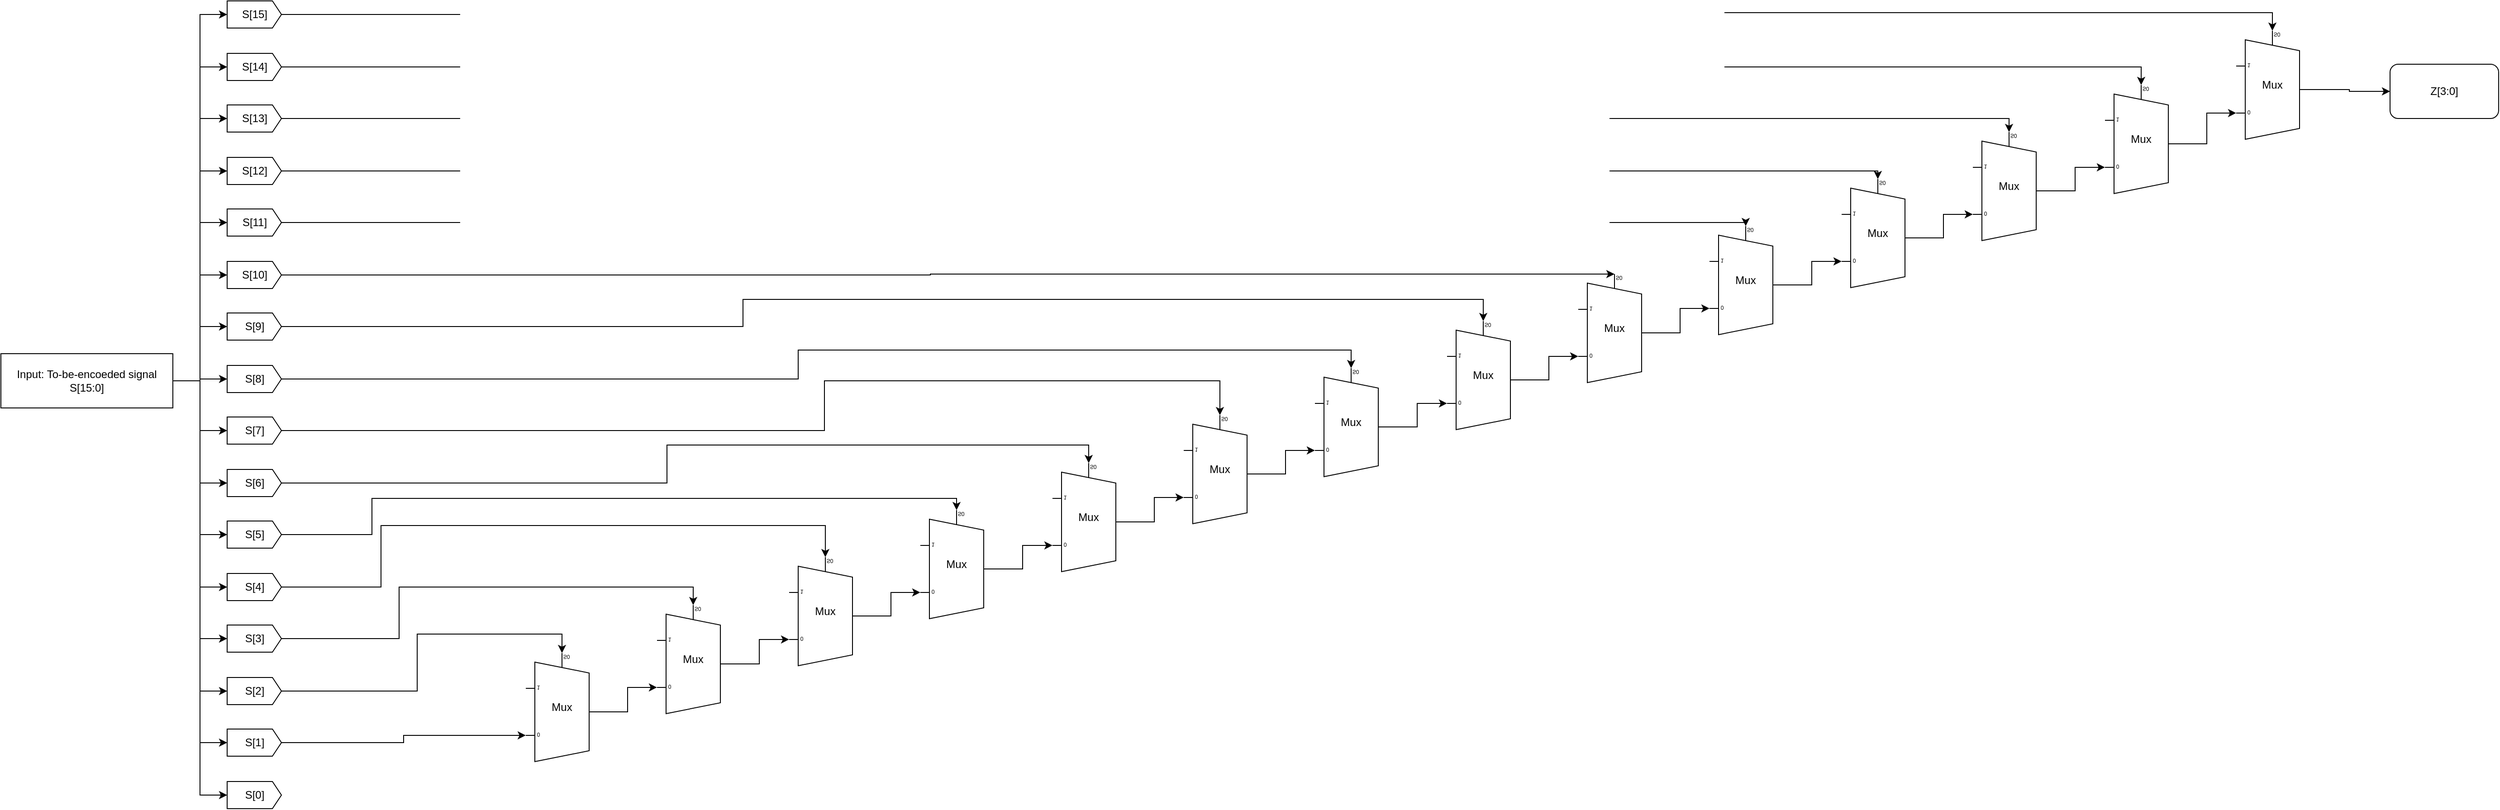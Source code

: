 <mxfile version="21.2.1" type="device">
  <diagram name="第 1 页" id="rJwtvNQE6iMF8aAIOu9q">
    <mxGraphModel dx="2412" dy="1614" grid="1" gridSize="10" guides="1" tooltips="1" connect="1" arrows="1" fold="1" page="1" pageScale="1" pageWidth="3300" pageHeight="2339" math="0" shadow="0">
      <root>
        <mxCell id="0" />
        <mxCell id="1" parent="0" />
        <mxCell id="gHFgi6DUg5RWtwFcLHI8-47" style="edgeStyle=orthogonalEdgeStyle;rounded=0;orthogonalLoop=1;jettySize=auto;html=1;exitX=1;exitY=0.5;exitDx=0;exitDy=-5;exitPerimeter=0;" edge="1" parent="1" source="FXC5fNaygE3iJHcJ0aOk-2" target="gHFgi6DUg5RWtwFcLHI8-46">
          <mxGeometry relative="1" as="geometry" />
        </mxCell>
        <mxCell id="FXC5fNaygE3iJHcJ0aOk-2" value="Mux" style="shadow=0;dashed=0;align=center;html=1;strokeWidth=1;shape=mxgraph.electrical.abstract.mux2;whiteSpace=wrap;flipV=1;flipH=0;rounded=0;" parent="1" vertex="1">
          <mxGeometry x="2570" y="83" width="80" height="120" as="geometry" />
        </mxCell>
        <mxCell id="FXC5fNaygE3iJHcJ0aOk-5" style="edgeStyle=orthogonalEdgeStyle;rounded=0;orthogonalLoop=1;jettySize=auto;html=1;exitX=1;exitY=0.5;exitDx=0;exitDy=0;entryX=0;entryY=0.5;entryDx=0;entryDy=0;entryPerimeter=0;" parent="1" source="FXC5fNaygE3iJHcJ0aOk-3" target="FXC5fNaygE3iJHcJ0aOk-4" edge="1">
          <mxGeometry relative="1" as="geometry" />
        </mxCell>
        <mxCell id="FXC5fNaygE3iJHcJ0aOk-29" style="edgeStyle=orthogonalEdgeStyle;rounded=0;orthogonalLoop=1;jettySize=auto;html=1;exitX=1;exitY=0.5;exitDx=0;exitDy=0;entryX=0;entryY=0.5;entryDx=0;entryDy=0;entryPerimeter=0;" parent="1" source="FXC5fNaygE3iJHcJ0aOk-3" target="FXC5fNaygE3iJHcJ0aOk-10" edge="1">
          <mxGeometry relative="1" as="geometry" />
        </mxCell>
        <mxCell id="FXC5fNaygE3iJHcJ0aOk-30" style="edgeStyle=orthogonalEdgeStyle;rounded=0;orthogonalLoop=1;jettySize=auto;html=1;exitX=1;exitY=0.5;exitDx=0;exitDy=0;entryX=0;entryY=0.5;entryDx=0;entryDy=0;entryPerimeter=0;" parent="1" source="FXC5fNaygE3iJHcJ0aOk-3" target="FXC5fNaygE3iJHcJ0aOk-11" edge="1">
          <mxGeometry relative="1" as="geometry" />
        </mxCell>
        <mxCell id="FXC5fNaygE3iJHcJ0aOk-31" style="edgeStyle=orthogonalEdgeStyle;rounded=0;orthogonalLoop=1;jettySize=auto;html=1;exitX=1;exitY=0.5;exitDx=0;exitDy=0;entryX=0;entryY=0.5;entryDx=0;entryDy=0;entryPerimeter=0;" parent="1" source="FXC5fNaygE3iJHcJ0aOk-3" target="FXC5fNaygE3iJHcJ0aOk-12" edge="1">
          <mxGeometry relative="1" as="geometry" />
        </mxCell>
        <mxCell id="FXC5fNaygE3iJHcJ0aOk-32" style="edgeStyle=orthogonalEdgeStyle;rounded=0;orthogonalLoop=1;jettySize=auto;html=1;exitX=1;exitY=0.5;exitDx=0;exitDy=0;entryX=0;entryY=0.5;entryDx=0;entryDy=0;entryPerimeter=0;" parent="1" source="FXC5fNaygE3iJHcJ0aOk-3" target="FXC5fNaygE3iJHcJ0aOk-13" edge="1">
          <mxGeometry relative="1" as="geometry" />
        </mxCell>
        <mxCell id="FXC5fNaygE3iJHcJ0aOk-33" style="edgeStyle=orthogonalEdgeStyle;rounded=0;orthogonalLoop=1;jettySize=auto;html=1;exitX=1;exitY=0.5;exitDx=0;exitDy=0;entryX=0;entryY=0.5;entryDx=0;entryDy=0;entryPerimeter=0;" parent="1" source="FXC5fNaygE3iJHcJ0aOk-3" target="FXC5fNaygE3iJHcJ0aOk-14" edge="1">
          <mxGeometry relative="1" as="geometry" />
        </mxCell>
        <mxCell id="FXC5fNaygE3iJHcJ0aOk-34" style="edgeStyle=orthogonalEdgeStyle;rounded=0;orthogonalLoop=1;jettySize=auto;html=1;exitX=1;exitY=0.5;exitDx=0;exitDy=0;entryX=0;entryY=0.5;entryDx=0;entryDy=0;entryPerimeter=0;" parent="1" source="FXC5fNaygE3iJHcJ0aOk-3" target="FXC5fNaygE3iJHcJ0aOk-15" edge="1">
          <mxGeometry relative="1" as="geometry" />
        </mxCell>
        <mxCell id="FXC5fNaygE3iJHcJ0aOk-35" style="edgeStyle=orthogonalEdgeStyle;rounded=0;orthogonalLoop=1;jettySize=auto;html=1;exitX=1;exitY=0.5;exitDx=0;exitDy=0;entryX=0;entryY=0.5;entryDx=0;entryDy=0;entryPerimeter=0;" parent="1" source="FXC5fNaygE3iJHcJ0aOk-3" target="FXC5fNaygE3iJHcJ0aOk-9" edge="1">
          <mxGeometry relative="1" as="geometry" />
        </mxCell>
        <mxCell id="FXC5fNaygE3iJHcJ0aOk-36" style="edgeStyle=orthogonalEdgeStyle;rounded=0;orthogonalLoop=1;jettySize=auto;html=1;exitX=1;exitY=0.5;exitDx=0;exitDy=0;entryX=0;entryY=0.5;entryDx=0;entryDy=0;entryPerimeter=0;" parent="1" source="FXC5fNaygE3iJHcJ0aOk-3" target="FXC5fNaygE3iJHcJ0aOk-8" edge="1">
          <mxGeometry relative="1" as="geometry" />
        </mxCell>
        <mxCell id="FXC5fNaygE3iJHcJ0aOk-37" style="edgeStyle=orthogonalEdgeStyle;rounded=0;orthogonalLoop=1;jettySize=auto;html=1;exitX=1;exitY=0.5;exitDx=0;exitDy=0;entryX=0;entryY=0.5;entryDx=0;entryDy=0;entryPerimeter=0;" parent="1" source="FXC5fNaygE3iJHcJ0aOk-3" target="FXC5fNaygE3iJHcJ0aOk-7" edge="1">
          <mxGeometry relative="1" as="geometry" />
        </mxCell>
        <mxCell id="FXC5fNaygE3iJHcJ0aOk-38" style="edgeStyle=orthogonalEdgeStyle;rounded=0;orthogonalLoop=1;jettySize=auto;html=1;exitX=1;exitY=0.5;exitDx=0;exitDy=0;entryX=0;entryY=0.5;entryDx=0;entryDy=0;entryPerimeter=0;" parent="1" source="FXC5fNaygE3iJHcJ0aOk-3" target="FXC5fNaygE3iJHcJ0aOk-6" edge="1">
          <mxGeometry relative="1" as="geometry" />
        </mxCell>
        <mxCell id="FXC5fNaygE3iJHcJ0aOk-39" style="edgeStyle=orthogonalEdgeStyle;rounded=0;orthogonalLoop=1;jettySize=auto;html=1;exitX=1;exitY=0.5;exitDx=0;exitDy=0;entryX=0;entryY=0.5;entryDx=0;entryDy=0;entryPerimeter=0;" parent="1" source="FXC5fNaygE3iJHcJ0aOk-3" target="FXC5fNaygE3iJHcJ0aOk-21" edge="1">
          <mxGeometry relative="1" as="geometry" />
        </mxCell>
        <mxCell id="FXC5fNaygE3iJHcJ0aOk-40" style="edgeStyle=orthogonalEdgeStyle;rounded=0;orthogonalLoop=1;jettySize=auto;html=1;exitX=1;exitY=0.5;exitDx=0;exitDy=0;entryX=0;entryY=0.5;entryDx=0;entryDy=0;entryPerimeter=0;" parent="1" source="FXC5fNaygE3iJHcJ0aOk-3" target="FXC5fNaygE3iJHcJ0aOk-20" edge="1">
          <mxGeometry relative="1" as="geometry" />
        </mxCell>
        <mxCell id="FXC5fNaygE3iJHcJ0aOk-41" style="edgeStyle=orthogonalEdgeStyle;rounded=0;orthogonalLoop=1;jettySize=auto;html=1;exitX=1;exitY=0.5;exitDx=0;exitDy=0;entryX=0;entryY=0.5;entryDx=0;entryDy=0;entryPerimeter=0;" parent="1" source="FXC5fNaygE3iJHcJ0aOk-3" target="FXC5fNaygE3iJHcJ0aOk-19" edge="1">
          <mxGeometry relative="1" as="geometry" />
        </mxCell>
        <mxCell id="FXC5fNaygE3iJHcJ0aOk-42" style="edgeStyle=orthogonalEdgeStyle;rounded=0;orthogonalLoop=1;jettySize=auto;html=1;exitX=1;exitY=0.5;exitDx=0;exitDy=0;entryX=0;entryY=0.5;entryDx=0;entryDy=0;entryPerimeter=0;" parent="1" source="FXC5fNaygE3iJHcJ0aOk-3" target="FXC5fNaygE3iJHcJ0aOk-18" edge="1">
          <mxGeometry relative="1" as="geometry" />
        </mxCell>
        <mxCell id="FXC5fNaygE3iJHcJ0aOk-43" style="edgeStyle=orthogonalEdgeStyle;rounded=0;orthogonalLoop=1;jettySize=auto;html=1;exitX=1;exitY=0.5;exitDx=0;exitDy=0;entryX=0;entryY=0.5;entryDx=0;entryDy=0;entryPerimeter=0;" parent="1" source="FXC5fNaygE3iJHcJ0aOk-3" target="FXC5fNaygE3iJHcJ0aOk-25" edge="1">
          <mxGeometry relative="1" as="geometry" />
        </mxCell>
        <mxCell id="FXC5fNaygE3iJHcJ0aOk-3" value="Input: To-be-encoeded signal&lt;br&gt;S[15:0]" style="rounded=0;whiteSpace=wrap;html=1;" parent="1" vertex="1">
          <mxGeometry x="100" y="440" width="190" height="60" as="geometry" />
        </mxCell>
        <mxCell id="FXC5fNaygE3iJHcJ0aOk-57" style="edgeStyle=orthogonalEdgeStyle;rounded=0;orthogonalLoop=1;jettySize=auto;html=1;exitX=1;exitY=0.5;exitDx=0;exitDy=0;exitPerimeter=0;entryX=0.375;entryY=1;entryDx=10;entryDy=0;entryPerimeter=0;" parent="1" source="FXC5fNaygE3iJHcJ0aOk-4" target="FXC5fNaygE3iJHcJ0aOk-2" edge="1">
          <mxGeometry relative="1" as="geometry" />
        </mxCell>
        <mxCell id="FXC5fNaygE3iJHcJ0aOk-4" value="S[15]" style="html=1;shadow=0;dashed=0;align=center;verticalAlign=middle;shape=mxgraph.arrows2.arrow;dy=0;dx=10;notch=0;rounded=0;" parent="1" vertex="1">
          <mxGeometry x="350" y="50" width="60" height="30" as="geometry" />
        </mxCell>
        <mxCell id="gHFgi6DUg5RWtwFcLHI8-22" style="edgeStyle=orthogonalEdgeStyle;rounded=0;orthogonalLoop=1;jettySize=auto;html=1;exitX=1;exitY=0.5;exitDx=0;exitDy=0;exitPerimeter=0;entryX=0.375;entryY=1;entryDx=10;entryDy=0;entryPerimeter=0;" edge="1" parent="1" source="FXC5fNaygE3iJHcJ0aOk-6" target="FXC5fNaygE3iJHcJ0aOk-56">
          <mxGeometry relative="1" as="geometry">
            <Array as="points">
              <mxPoint x="510" y="640" />
              <mxPoint x="510" y="600" />
              <mxPoint x="1156" y="600" />
            </Array>
          </mxGeometry>
        </mxCell>
        <mxCell id="FXC5fNaygE3iJHcJ0aOk-6" value="S[5]" style="html=1;shadow=0;dashed=0;align=center;verticalAlign=middle;shape=mxgraph.arrows2.arrow;dy=0;dx=10;notch=0;rounded=0;" parent="1" vertex="1">
          <mxGeometry x="350" y="625" width="60" height="30" as="geometry" />
        </mxCell>
        <mxCell id="gHFgi6DUg5RWtwFcLHI8-21" style="edgeStyle=orthogonalEdgeStyle;rounded=0;orthogonalLoop=1;jettySize=auto;html=1;exitX=1;exitY=0.5;exitDx=0;exitDy=0;exitPerimeter=0;entryX=0.375;entryY=1;entryDx=10;entryDy=0;entryPerimeter=0;" edge="1" parent="1" source="FXC5fNaygE3iJHcJ0aOk-7" target="FXC5fNaygE3iJHcJ0aOk-46">
          <mxGeometry relative="1" as="geometry" />
        </mxCell>
        <mxCell id="FXC5fNaygE3iJHcJ0aOk-7" value="S[6]" style="html=1;shadow=0;dashed=0;align=center;verticalAlign=middle;shape=mxgraph.arrows2.arrow;dy=0;dx=10;notch=0;rounded=0;" parent="1" vertex="1">
          <mxGeometry x="350" y="568" width="60" height="30" as="geometry" />
        </mxCell>
        <mxCell id="gHFgi6DUg5RWtwFcLHI8-20" style="edgeStyle=orthogonalEdgeStyle;rounded=0;orthogonalLoop=1;jettySize=auto;html=1;exitX=1;exitY=0.5;exitDx=0;exitDy=0;exitPerimeter=0;entryX=0.375;entryY=1;entryDx=10;entryDy=0;entryPerimeter=0;" edge="1" parent="1" source="FXC5fNaygE3iJHcJ0aOk-8" target="FXC5fNaygE3iJHcJ0aOk-45">
          <mxGeometry relative="1" as="geometry">
            <Array as="points">
              <mxPoint x="1010" y="525" />
              <mxPoint x="1010" y="470" />
              <mxPoint x="1447" y="470" />
            </Array>
          </mxGeometry>
        </mxCell>
        <mxCell id="FXC5fNaygE3iJHcJ0aOk-8" value="S[7]" style="html=1;shadow=0;dashed=0;align=center;verticalAlign=middle;shape=mxgraph.arrows2.arrow;dy=0;dx=10;notch=0;rounded=0;" parent="1" vertex="1">
          <mxGeometry x="350" y="510" width="60" height="30" as="geometry" />
        </mxCell>
        <mxCell id="gHFgi6DUg5RWtwFcLHI8-19" style="edgeStyle=orthogonalEdgeStyle;rounded=0;orthogonalLoop=1;jettySize=auto;html=1;exitX=1;exitY=0.5;exitDx=0;exitDy=0;exitPerimeter=0;entryX=0.375;entryY=1;entryDx=10;entryDy=0;entryPerimeter=0;" edge="1" parent="1" source="FXC5fNaygE3iJHcJ0aOk-9" target="FXC5fNaygE3iJHcJ0aOk-44">
          <mxGeometry relative="1" as="geometry" />
        </mxCell>
        <mxCell id="FXC5fNaygE3iJHcJ0aOk-9" value="S[8]" style="html=1;shadow=0;dashed=0;align=center;verticalAlign=middle;shape=mxgraph.arrows2.arrow;dy=0;dx=10;notch=0;rounded=0;" parent="1" vertex="1">
          <mxGeometry x="350" y="453" width="60" height="30" as="geometry" />
        </mxCell>
        <mxCell id="gHFgi6DUg5RWtwFcLHI8-13" style="edgeStyle=orthogonalEdgeStyle;rounded=0;orthogonalLoop=1;jettySize=auto;html=1;exitX=1;exitY=0.5;exitDx=0;exitDy=0;exitPerimeter=0;entryX=0.375;entryY=1;entryDx=10;entryDy=0;entryPerimeter=0;" edge="1" parent="1" source="FXC5fNaygE3iJHcJ0aOk-10" target="FXC5fNaygE3iJHcJ0aOk-48">
          <mxGeometry relative="1" as="geometry">
            <mxPoint x="2470" y="140" as="targetPoint" />
          </mxGeometry>
        </mxCell>
        <mxCell id="FXC5fNaygE3iJHcJ0aOk-10" value="S[14]" style="html=1;shadow=0;dashed=0;align=center;verticalAlign=middle;shape=mxgraph.arrows2.arrow;dy=0;dx=10;notch=0;rounded=0;" parent="1" vertex="1">
          <mxGeometry x="350" y="108" width="60" height="30" as="geometry" />
        </mxCell>
        <mxCell id="gHFgi6DUg5RWtwFcLHI8-14" style="edgeStyle=orthogonalEdgeStyle;rounded=0;orthogonalLoop=1;jettySize=auto;html=1;exitX=1;exitY=0.5;exitDx=0;exitDy=0;exitPerimeter=0;entryX=0.375;entryY=1;entryDx=10;entryDy=0;entryPerimeter=0;" edge="1" parent="1" source="FXC5fNaygE3iJHcJ0aOk-11" target="FXC5fNaygE3iJHcJ0aOk-49">
          <mxGeometry relative="1" as="geometry">
            <Array as="points">
              <mxPoint x="2319" y="180" />
            </Array>
          </mxGeometry>
        </mxCell>
        <mxCell id="FXC5fNaygE3iJHcJ0aOk-11" value="S[13]" style="html=1;shadow=0;dashed=0;align=center;verticalAlign=middle;shape=mxgraph.arrows2.arrow;dy=0;dx=10;notch=0;rounded=0;" parent="1" vertex="1">
          <mxGeometry x="350" y="165" width="60" height="30" as="geometry" />
        </mxCell>
        <mxCell id="gHFgi6DUg5RWtwFcLHI8-15" style="edgeStyle=orthogonalEdgeStyle;rounded=0;orthogonalLoop=1;jettySize=auto;html=1;exitX=1;exitY=0.5;exitDx=0;exitDy=0;exitPerimeter=0;entryX=0.375;entryY=1;entryDx=10;entryDy=0;entryPerimeter=0;" edge="1" parent="1" source="FXC5fNaygE3iJHcJ0aOk-12" target="FXC5fNaygE3iJHcJ0aOk-50">
          <mxGeometry relative="1" as="geometry">
            <Array as="points">
              <mxPoint x="2174" y="238" />
            </Array>
          </mxGeometry>
        </mxCell>
        <mxCell id="FXC5fNaygE3iJHcJ0aOk-12" value="S[12]" style="html=1;shadow=0;dashed=0;align=center;verticalAlign=middle;shape=mxgraph.arrows2.arrow;dy=0;dx=10;notch=0;rounded=0;" parent="1" vertex="1">
          <mxGeometry x="350" y="223" width="60" height="30" as="geometry" />
        </mxCell>
        <mxCell id="gHFgi6DUg5RWtwFcLHI8-16" style="edgeStyle=orthogonalEdgeStyle;rounded=0;orthogonalLoop=1;jettySize=auto;html=1;exitX=1;exitY=0.5;exitDx=0;exitDy=0;exitPerimeter=0;entryX=0.375;entryY=1;entryDx=10;entryDy=0;entryPerimeter=0;" edge="1" parent="1" source="FXC5fNaygE3iJHcJ0aOk-13" target="FXC5fNaygE3iJHcJ0aOk-51">
          <mxGeometry relative="1" as="geometry">
            <Array as="points">
              <mxPoint x="2028" y="295" />
            </Array>
          </mxGeometry>
        </mxCell>
        <mxCell id="FXC5fNaygE3iJHcJ0aOk-13" value="S[11]" style="html=1;shadow=0;dashed=0;align=center;verticalAlign=middle;shape=mxgraph.arrows2.arrow;dy=0;dx=10;notch=0;rounded=0;" parent="1" vertex="1">
          <mxGeometry x="350" y="280" width="60" height="30" as="geometry" />
        </mxCell>
        <mxCell id="gHFgi6DUg5RWtwFcLHI8-17" style="edgeStyle=orthogonalEdgeStyle;rounded=0;orthogonalLoop=1;jettySize=auto;html=1;exitX=1;exitY=0.5;exitDx=0;exitDy=0;exitPerimeter=0;entryX=0.375;entryY=1;entryDx=10;entryDy=0;entryPerimeter=0;" edge="1" parent="1" source="FXC5fNaygE3iJHcJ0aOk-14" target="FXC5fNaygE3iJHcJ0aOk-52">
          <mxGeometry relative="1" as="geometry">
            <Array as="points">
              <mxPoint x="1127" y="353" />
              <mxPoint x="1883" y="352" />
            </Array>
          </mxGeometry>
        </mxCell>
        <mxCell id="FXC5fNaygE3iJHcJ0aOk-14" value="S[10]" style="html=1;shadow=0;dashed=0;align=center;verticalAlign=middle;shape=mxgraph.arrows2.arrow;dy=0;dx=10;notch=0;rounded=0;" parent="1" vertex="1">
          <mxGeometry x="350" y="338" width="60" height="30" as="geometry" />
        </mxCell>
        <mxCell id="gHFgi6DUg5RWtwFcLHI8-18" style="edgeStyle=orthogonalEdgeStyle;rounded=0;orthogonalLoop=1;jettySize=auto;html=1;exitX=1;exitY=0.5;exitDx=0;exitDy=0;exitPerimeter=0;entryX=0.375;entryY=1;entryDx=10;entryDy=0;entryPerimeter=0;" edge="1" parent="1" source="FXC5fNaygE3iJHcJ0aOk-15" target="FXC5fNaygE3iJHcJ0aOk-53">
          <mxGeometry relative="1" as="geometry">
            <Array as="points">
              <mxPoint x="920" y="410" />
              <mxPoint x="920" y="380" />
              <mxPoint x="1738" y="380" />
            </Array>
          </mxGeometry>
        </mxCell>
        <mxCell id="FXC5fNaygE3iJHcJ0aOk-15" value="S[9]" style="html=1;shadow=0;dashed=0;align=center;verticalAlign=middle;shape=mxgraph.arrows2.arrow;dy=0;dx=10;notch=0;rounded=0;" parent="1" vertex="1">
          <mxGeometry x="350" y="395" width="60" height="30" as="geometry" />
        </mxCell>
        <mxCell id="gHFgi6DUg5RWtwFcLHI8-41" style="edgeStyle=orthogonalEdgeStyle;rounded=0;orthogonalLoop=1;jettySize=auto;html=1;exitX=1;exitY=0.5;exitDx=0;exitDy=0;exitPerimeter=0;entryX=0;entryY=0.217;entryDx=0;entryDy=3;entryPerimeter=0;" edge="1" parent="1" source="FXC5fNaygE3iJHcJ0aOk-18" target="FXC5fNaygE3iJHcJ0aOk-54">
          <mxGeometry relative="1" as="geometry" />
        </mxCell>
        <mxCell id="FXC5fNaygE3iJHcJ0aOk-18" value="S[1]" style="html=1;shadow=0;dashed=0;align=center;verticalAlign=middle;shape=mxgraph.arrows2.arrow;dy=0;dx=10;notch=0;rounded=0;" parent="1" vertex="1">
          <mxGeometry x="350" y="855" width="60" height="30" as="geometry" />
        </mxCell>
        <mxCell id="gHFgi6DUg5RWtwFcLHI8-25" style="edgeStyle=orthogonalEdgeStyle;rounded=0;orthogonalLoop=1;jettySize=auto;html=1;exitX=1;exitY=0.5;exitDx=0;exitDy=0;exitPerimeter=0;entryX=0.375;entryY=1;entryDx=10;entryDy=0;entryPerimeter=0;" edge="1" parent="1" source="FXC5fNaygE3iJHcJ0aOk-19" target="FXC5fNaygE3iJHcJ0aOk-54">
          <mxGeometry relative="1" as="geometry">
            <Array as="points">
              <mxPoint x="560" y="813" />
              <mxPoint x="560" y="750" />
              <mxPoint x="720" y="750" />
            </Array>
          </mxGeometry>
        </mxCell>
        <mxCell id="FXC5fNaygE3iJHcJ0aOk-19" value="S[2]" style="html=1;shadow=0;dashed=0;align=center;verticalAlign=middle;shape=mxgraph.arrows2.arrow;dy=0;dx=10;notch=0;rounded=0;" parent="1" vertex="1">
          <mxGeometry x="350" y="798" width="60" height="30" as="geometry" />
        </mxCell>
        <mxCell id="gHFgi6DUg5RWtwFcLHI8-24" style="edgeStyle=orthogonalEdgeStyle;rounded=0;orthogonalLoop=1;jettySize=auto;html=1;exitX=1;exitY=0.5;exitDx=0;exitDy=0;exitPerimeter=0;entryX=0.375;entryY=1;entryDx=10;entryDy=0;entryPerimeter=0;" edge="1" parent="1" source="FXC5fNaygE3iJHcJ0aOk-20" target="FXC5fNaygE3iJHcJ0aOk-47">
          <mxGeometry relative="1" as="geometry">
            <Array as="points">
              <mxPoint x="540" y="755" />
              <mxPoint x="540" y="698" />
              <mxPoint x="865" y="698" />
            </Array>
          </mxGeometry>
        </mxCell>
        <mxCell id="FXC5fNaygE3iJHcJ0aOk-20" value="S[3]" style="html=1;shadow=0;dashed=0;align=center;verticalAlign=middle;shape=mxgraph.arrows2.arrow;dy=0;dx=10;notch=0;rounded=0;" parent="1" vertex="1">
          <mxGeometry x="350" y="740" width="60" height="30" as="geometry" />
        </mxCell>
        <mxCell id="gHFgi6DUg5RWtwFcLHI8-23" style="edgeStyle=orthogonalEdgeStyle;rounded=0;orthogonalLoop=1;jettySize=auto;html=1;exitX=1;exitY=0.5;exitDx=0;exitDy=0;exitPerimeter=0;entryX=0.375;entryY=1;entryDx=10;entryDy=0;entryPerimeter=0;" edge="1" parent="1" source="FXC5fNaygE3iJHcJ0aOk-21" target="FXC5fNaygE3iJHcJ0aOk-55">
          <mxGeometry relative="1" as="geometry">
            <Array as="points">
              <mxPoint x="520" y="698" />
              <mxPoint x="520" y="630" />
              <mxPoint x="1011" y="630" />
            </Array>
          </mxGeometry>
        </mxCell>
        <mxCell id="FXC5fNaygE3iJHcJ0aOk-21" value="S[4]" style="html=1;shadow=0;dashed=0;align=center;verticalAlign=middle;shape=mxgraph.arrows2.arrow;dy=0;dx=10;notch=0;rounded=0;" parent="1" vertex="1">
          <mxGeometry x="350" y="683" width="60" height="30" as="geometry" />
        </mxCell>
        <mxCell id="FXC5fNaygE3iJHcJ0aOk-25" value="S[0]" style="html=1;shadow=0;dashed=0;align=center;verticalAlign=middle;shape=mxgraph.arrows2.arrow;dy=0;dx=10;notch=0;rounded=0;" parent="1" vertex="1">
          <mxGeometry x="350" y="913" width="60" height="30" as="geometry" />
        </mxCell>
        <mxCell id="gHFgi6DUg5RWtwFcLHI8-1" style="edgeStyle=orthogonalEdgeStyle;rounded=0;orthogonalLoop=1;jettySize=auto;html=1;exitX=1;exitY=0.5;exitDx=0;exitDy=-5;exitPerimeter=0;entryX=0;entryY=0.217;entryDx=0;entryDy=3;entryPerimeter=0;" edge="1" parent="1" source="FXC5fNaygE3iJHcJ0aOk-44" target="FXC5fNaygE3iJHcJ0aOk-53">
          <mxGeometry relative="1" as="geometry" />
        </mxCell>
        <mxCell id="FXC5fNaygE3iJHcJ0aOk-44" value="Mux" style="shadow=0;dashed=0;align=center;html=1;strokeWidth=1;shape=mxgraph.electrical.abstract.mux2;whiteSpace=wrap;flipV=1;flipH=0;rounded=0;" parent="1" vertex="1">
          <mxGeometry x="1552" y="456" width="80" height="120" as="geometry" />
        </mxCell>
        <mxCell id="gHFgi6DUg5RWtwFcLHI8-2" style="edgeStyle=orthogonalEdgeStyle;rounded=0;orthogonalLoop=1;jettySize=auto;html=1;exitX=1;exitY=0.5;exitDx=0;exitDy=-5;exitPerimeter=0;entryX=0;entryY=0.217;entryDx=0;entryDy=3;entryPerimeter=0;" edge="1" parent="1" source="FXC5fNaygE3iJHcJ0aOk-45" target="FXC5fNaygE3iJHcJ0aOk-44">
          <mxGeometry relative="1" as="geometry" />
        </mxCell>
        <mxCell id="FXC5fNaygE3iJHcJ0aOk-45" value="Mux" style="shadow=0;dashed=0;align=center;html=1;strokeWidth=1;shape=mxgraph.electrical.abstract.mux2;whiteSpace=wrap;flipV=1;flipH=0;rounded=0;" parent="1" vertex="1">
          <mxGeometry x="1407" y="508" width="80" height="120" as="geometry" />
        </mxCell>
        <mxCell id="gHFgi6DUg5RWtwFcLHI8-3" style="edgeStyle=orthogonalEdgeStyle;rounded=0;orthogonalLoop=1;jettySize=auto;html=1;exitX=1;exitY=0.5;exitDx=0;exitDy=-5;exitPerimeter=0;entryX=0;entryY=0.217;entryDx=0;entryDy=3;entryPerimeter=0;" edge="1" parent="1" source="FXC5fNaygE3iJHcJ0aOk-46" target="FXC5fNaygE3iJHcJ0aOk-45">
          <mxGeometry relative="1" as="geometry" />
        </mxCell>
        <mxCell id="FXC5fNaygE3iJHcJ0aOk-46" value="Mux" style="shadow=0;dashed=0;align=center;html=1;strokeWidth=1;shape=mxgraph.electrical.abstract.mux2;whiteSpace=wrap;flipV=1;flipH=0;rounded=0;" parent="1" vertex="1">
          <mxGeometry x="1262" y="561" width="80" height="120" as="geometry" />
        </mxCell>
        <mxCell id="gHFgi6DUg5RWtwFcLHI8-6" style="edgeStyle=orthogonalEdgeStyle;rounded=0;orthogonalLoop=1;jettySize=auto;html=1;exitX=1;exitY=0.5;exitDx=0;exitDy=-5;exitPerimeter=0;entryX=0;entryY=0.217;entryDx=0;entryDy=3;entryPerimeter=0;" edge="1" parent="1" source="FXC5fNaygE3iJHcJ0aOk-47" target="FXC5fNaygE3iJHcJ0aOk-55">
          <mxGeometry relative="1" as="geometry" />
        </mxCell>
        <mxCell id="FXC5fNaygE3iJHcJ0aOk-47" value="Mux" style="shadow=0;dashed=0;align=center;html=1;strokeWidth=1;shape=mxgraph.electrical.abstract.mux2;whiteSpace=wrap;flipV=1;flipH=0;rounded=0;" parent="1" vertex="1">
          <mxGeometry x="825" y="718" width="80" height="120" as="geometry" />
        </mxCell>
        <mxCell id="FXC5fNaygE3iJHcJ0aOk-59" style="edgeStyle=orthogonalEdgeStyle;rounded=0;orthogonalLoop=1;jettySize=auto;html=1;exitX=1;exitY=0.5;exitDx=0;exitDy=-5;exitPerimeter=0;entryX=0;entryY=0.217;entryDx=0;entryDy=3;entryPerimeter=0;" parent="1" source="FXC5fNaygE3iJHcJ0aOk-48" target="FXC5fNaygE3iJHcJ0aOk-2" edge="1">
          <mxGeometry relative="1" as="geometry" />
        </mxCell>
        <mxCell id="FXC5fNaygE3iJHcJ0aOk-48" value="Mux" style="shadow=0;dashed=0;align=center;html=1;strokeWidth=1;shape=mxgraph.electrical.abstract.mux2;whiteSpace=wrap;flipV=1;flipH=0;rounded=0;" parent="1" vertex="1">
          <mxGeometry x="2425" y="143" width="80" height="120" as="geometry" />
        </mxCell>
        <mxCell id="FXC5fNaygE3iJHcJ0aOk-60" style="edgeStyle=orthogonalEdgeStyle;rounded=0;orthogonalLoop=1;jettySize=auto;html=1;exitX=1;exitY=0.5;exitDx=0;exitDy=-5;exitPerimeter=0;entryX=0;entryY=0.217;entryDx=0;entryDy=3;entryPerimeter=0;" parent="1" source="FXC5fNaygE3iJHcJ0aOk-49" target="FXC5fNaygE3iJHcJ0aOk-48" edge="1">
          <mxGeometry relative="1" as="geometry" />
        </mxCell>
        <mxCell id="FXC5fNaygE3iJHcJ0aOk-49" value="Mux" style="shadow=0;dashed=0;align=center;html=1;strokeWidth=1;shape=mxgraph.electrical.abstract.mux2;whiteSpace=wrap;flipV=1;flipH=0;rounded=0;" parent="1" vertex="1">
          <mxGeometry x="2279" y="195" width="80" height="120" as="geometry" />
        </mxCell>
        <mxCell id="FXC5fNaygE3iJHcJ0aOk-61" style="edgeStyle=orthogonalEdgeStyle;rounded=0;orthogonalLoop=1;jettySize=auto;html=1;exitX=1;exitY=0.5;exitDx=0;exitDy=-5;exitPerimeter=0;entryX=0;entryY=0.217;entryDx=0;entryDy=3;entryPerimeter=0;" parent="1" source="FXC5fNaygE3iJHcJ0aOk-50" target="FXC5fNaygE3iJHcJ0aOk-49" edge="1">
          <mxGeometry relative="1" as="geometry" />
        </mxCell>
        <mxCell id="FXC5fNaygE3iJHcJ0aOk-50" value="Mux" style="shadow=0;dashed=0;align=center;html=1;strokeWidth=1;shape=mxgraph.electrical.abstract.mux2;whiteSpace=wrap;flipV=1;flipH=0;rounded=0;" parent="1" vertex="1">
          <mxGeometry x="2134" y="247" width="80" height="120" as="geometry" />
        </mxCell>
        <mxCell id="FXC5fNaygE3iJHcJ0aOk-62" style="edgeStyle=orthogonalEdgeStyle;rounded=0;orthogonalLoop=1;jettySize=auto;html=1;exitX=1;exitY=0.5;exitDx=0;exitDy=-5;exitPerimeter=0;entryX=0;entryY=0.217;entryDx=0;entryDy=3;entryPerimeter=0;" parent="1" source="FXC5fNaygE3iJHcJ0aOk-51" target="FXC5fNaygE3iJHcJ0aOk-50" edge="1">
          <mxGeometry relative="1" as="geometry" />
        </mxCell>
        <mxCell id="FXC5fNaygE3iJHcJ0aOk-51" value="Mux" style="shadow=0;dashed=0;align=center;html=1;strokeWidth=1;shape=mxgraph.electrical.abstract.mux2;whiteSpace=wrap;flipV=1;flipH=0;rounded=0;" parent="1" vertex="1">
          <mxGeometry x="1988" y="299" width="80" height="120" as="geometry" />
        </mxCell>
        <mxCell id="FXC5fNaygE3iJHcJ0aOk-63" style="edgeStyle=orthogonalEdgeStyle;rounded=0;orthogonalLoop=1;jettySize=auto;html=1;exitX=1;exitY=0.5;exitDx=0;exitDy=-5;exitPerimeter=0;entryX=0;entryY=0.217;entryDx=0;entryDy=3;entryPerimeter=0;" parent="1" source="FXC5fNaygE3iJHcJ0aOk-52" target="FXC5fNaygE3iJHcJ0aOk-51" edge="1">
          <mxGeometry relative="1" as="geometry" />
        </mxCell>
        <mxCell id="FXC5fNaygE3iJHcJ0aOk-52" value="Mux" style="shadow=0;dashed=0;align=center;html=1;strokeWidth=1;shape=mxgraph.electrical.abstract.mux2;whiteSpace=wrap;flipV=1;flipH=0;rounded=0;" parent="1" vertex="1">
          <mxGeometry x="1843" y="352" width="80" height="120" as="geometry" />
        </mxCell>
        <mxCell id="FXC5fNaygE3iJHcJ0aOk-64" style="edgeStyle=orthogonalEdgeStyle;rounded=0;orthogonalLoop=1;jettySize=auto;html=1;exitX=1;exitY=0.5;exitDx=0;exitDy=-5;exitPerimeter=0;entryX=0;entryY=0.217;entryDx=0;entryDy=3;entryPerimeter=0;" parent="1" source="FXC5fNaygE3iJHcJ0aOk-53" target="FXC5fNaygE3iJHcJ0aOk-52" edge="1">
          <mxGeometry relative="1" as="geometry" />
        </mxCell>
        <mxCell id="FXC5fNaygE3iJHcJ0aOk-53" value="Mux" style="shadow=0;dashed=0;align=center;html=1;strokeWidth=1;shape=mxgraph.electrical.abstract.mux2;whiteSpace=wrap;flipV=1;flipH=0;rounded=0;" parent="1" vertex="1">
          <mxGeometry x="1698" y="404" width="80" height="120" as="geometry" />
        </mxCell>
        <mxCell id="gHFgi6DUg5RWtwFcLHI8-7" style="edgeStyle=orthogonalEdgeStyle;rounded=0;orthogonalLoop=1;jettySize=auto;html=1;exitX=1;exitY=0.5;exitDx=0;exitDy=-5;exitPerimeter=0;entryX=0;entryY=0.217;entryDx=0;entryDy=3;entryPerimeter=0;" edge="1" parent="1" source="FXC5fNaygE3iJHcJ0aOk-54" target="FXC5fNaygE3iJHcJ0aOk-47">
          <mxGeometry relative="1" as="geometry" />
        </mxCell>
        <mxCell id="FXC5fNaygE3iJHcJ0aOk-54" value="Mux" style="shadow=0;dashed=0;align=center;html=1;strokeWidth=1;shape=mxgraph.electrical.abstract.mux2;whiteSpace=wrap;flipV=1;flipH=0;rounded=0;direction=east;" parent="1" vertex="1">
          <mxGeometry x="680" y="771" width="80" height="120" as="geometry" />
        </mxCell>
        <mxCell id="gHFgi6DUg5RWtwFcLHI8-5" style="edgeStyle=orthogonalEdgeStyle;rounded=0;orthogonalLoop=1;jettySize=auto;html=1;exitX=1;exitY=0.5;exitDx=0;exitDy=-5;exitPerimeter=0;entryX=0;entryY=0.217;entryDx=0;entryDy=3;entryPerimeter=0;" edge="1" parent="1" source="FXC5fNaygE3iJHcJ0aOk-55" target="FXC5fNaygE3iJHcJ0aOk-56">
          <mxGeometry relative="1" as="geometry" />
        </mxCell>
        <mxCell id="FXC5fNaygE3iJHcJ0aOk-55" value="Mux" style="shadow=0;dashed=0;align=center;html=1;strokeWidth=1;shape=mxgraph.electrical.abstract.mux2;whiteSpace=wrap;flipV=1;flipH=0;rounded=0;" parent="1" vertex="1">
          <mxGeometry x="971" y="665" width="80" height="120" as="geometry" />
        </mxCell>
        <mxCell id="gHFgi6DUg5RWtwFcLHI8-4" style="edgeStyle=orthogonalEdgeStyle;rounded=0;orthogonalLoop=1;jettySize=auto;html=1;exitX=1;exitY=0.5;exitDx=0;exitDy=-5;exitPerimeter=0;entryX=0;entryY=0.217;entryDx=0;entryDy=3;entryPerimeter=0;" edge="1" parent="1" source="FXC5fNaygE3iJHcJ0aOk-56" target="FXC5fNaygE3iJHcJ0aOk-46">
          <mxGeometry relative="1" as="geometry" />
        </mxCell>
        <mxCell id="FXC5fNaygE3iJHcJ0aOk-56" value="Mux" style="shadow=0;dashed=0;align=center;html=1;strokeWidth=1;shape=mxgraph.electrical.abstract.mux2;whiteSpace=wrap;flipV=1;flipH=0;rounded=0;" parent="1" vertex="1">
          <mxGeometry x="1116" y="613" width="80" height="120" as="geometry" />
        </mxCell>
        <mxCell id="gHFgi6DUg5RWtwFcLHI8-46" value="Z[3:0]" style="rounded=1;whiteSpace=wrap;html=1;" vertex="1" parent="1">
          <mxGeometry x="2740" y="120" width="120" height="60" as="geometry" />
        </mxCell>
      </root>
    </mxGraphModel>
  </diagram>
</mxfile>
